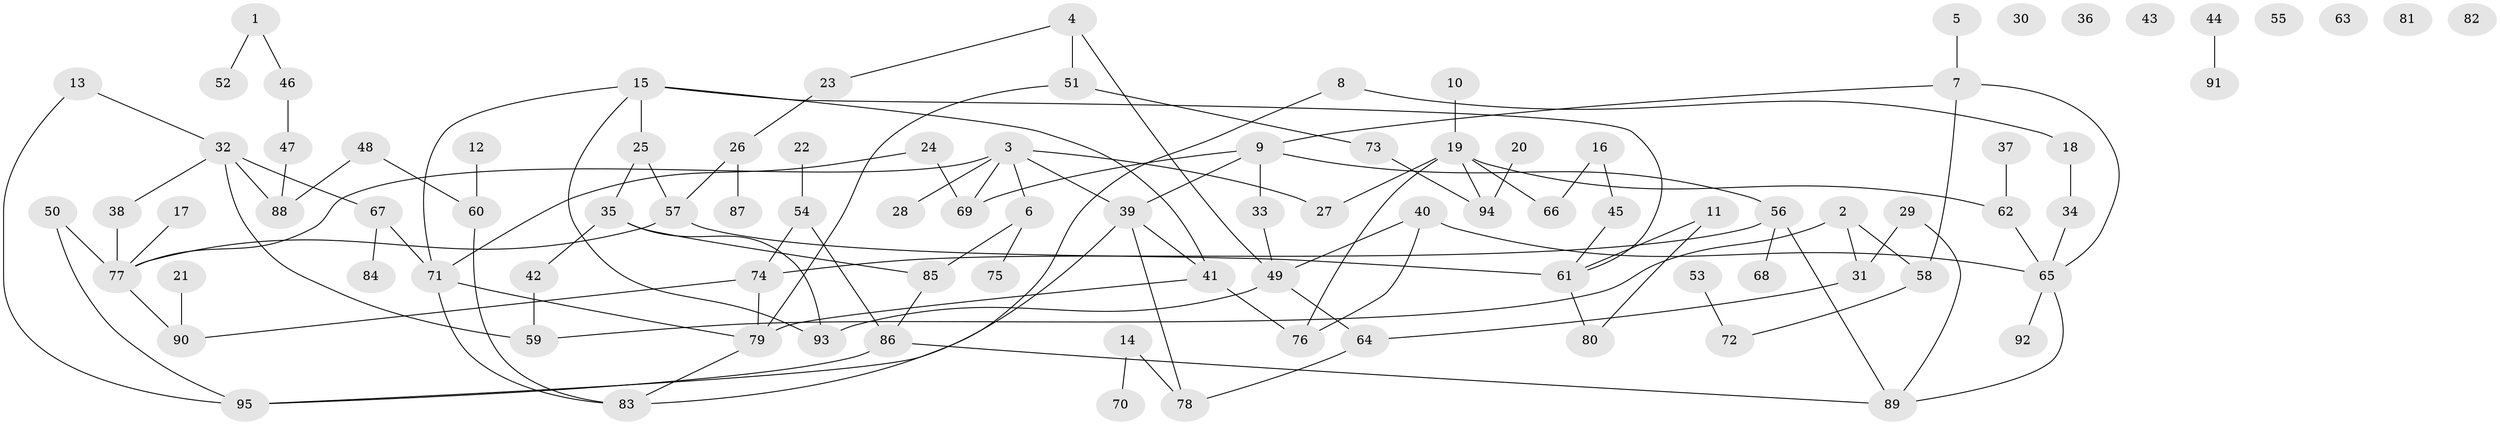 // coarse degree distribution, {1: 0.2127659574468085, 2: 0.3191489361702128, 0: 0.14893617021276595, 7: 0.06382978723404255, 4: 0.0851063829787234, 6: 0.0425531914893617, 5: 0.02127659574468085, 3: 0.06382978723404255, 9: 0.02127659574468085, 8: 0.02127659574468085}
// Generated by graph-tools (version 1.1) at 2025/42/03/04/25 21:42:59]
// undirected, 95 vertices, 120 edges
graph export_dot {
graph [start="1"]
  node [color=gray90,style=filled];
  1;
  2;
  3;
  4;
  5;
  6;
  7;
  8;
  9;
  10;
  11;
  12;
  13;
  14;
  15;
  16;
  17;
  18;
  19;
  20;
  21;
  22;
  23;
  24;
  25;
  26;
  27;
  28;
  29;
  30;
  31;
  32;
  33;
  34;
  35;
  36;
  37;
  38;
  39;
  40;
  41;
  42;
  43;
  44;
  45;
  46;
  47;
  48;
  49;
  50;
  51;
  52;
  53;
  54;
  55;
  56;
  57;
  58;
  59;
  60;
  61;
  62;
  63;
  64;
  65;
  66;
  67;
  68;
  69;
  70;
  71;
  72;
  73;
  74;
  75;
  76;
  77;
  78;
  79;
  80;
  81;
  82;
  83;
  84;
  85;
  86;
  87;
  88;
  89;
  90;
  91;
  92;
  93;
  94;
  95;
  1 -- 46;
  1 -- 52;
  2 -- 31;
  2 -- 58;
  2 -- 59;
  3 -- 6;
  3 -- 27;
  3 -- 28;
  3 -- 39;
  3 -- 69;
  3 -- 77;
  4 -- 23;
  4 -- 49;
  4 -- 51;
  5 -- 7;
  6 -- 75;
  6 -- 85;
  7 -- 9;
  7 -- 58;
  7 -- 65;
  8 -- 18;
  8 -- 83;
  9 -- 33;
  9 -- 39;
  9 -- 56;
  9 -- 69;
  10 -- 19;
  11 -- 61;
  11 -- 80;
  12 -- 60;
  13 -- 32;
  13 -- 95;
  14 -- 70;
  14 -- 78;
  15 -- 25;
  15 -- 41;
  15 -- 61;
  15 -- 71;
  15 -- 93;
  16 -- 45;
  16 -- 66;
  17 -- 77;
  18 -- 34;
  19 -- 27;
  19 -- 62;
  19 -- 66;
  19 -- 76;
  19 -- 94;
  20 -- 94;
  21 -- 90;
  22 -- 54;
  23 -- 26;
  24 -- 69;
  24 -- 71;
  25 -- 35;
  25 -- 57;
  26 -- 57;
  26 -- 87;
  29 -- 31;
  29 -- 89;
  31 -- 64;
  32 -- 38;
  32 -- 59;
  32 -- 67;
  32 -- 88;
  33 -- 49;
  34 -- 65;
  35 -- 42;
  35 -- 85;
  35 -- 93;
  37 -- 62;
  38 -- 77;
  39 -- 41;
  39 -- 78;
  39 -- 95;
  40 -- 49;
  40 -- 65;
  40 -- 76;
  41 -- 76;
  41 -- 79;
  42 -- 59;
  44 -- 91;
  45 -- 61;
  46 -- 47;
  47 -- 88;
  48 -- 60;
  48 -- 88;
  49 -- 64;
  49 -- 93;
  50 -- 77;
  50 -- 95;
  51 -- 73;
  51 -- 79;
  53 -- 72;
  54 -- 74;
  54 -- 86;
  56 -- 68;
  56 -- 74;
  56 -- 89;
  57 -- 61;
  57 -- 77;
  58 -- 72;
  60 -- 83;
  61 -- 80;
  62 -- 65;
  64 -- 78;
  65 -- 89;
  65 -- 92;
  67 -- 71;
  67 -- 84;
  71 -- 79;
  71 -- 83;
  73 -- 94;
  74 -- 79;
  74 -- 90;
  77 -- 90;
  79 -- 83;
  85 -- 86;
  86 -- 89;
  86 -- 95;
}
